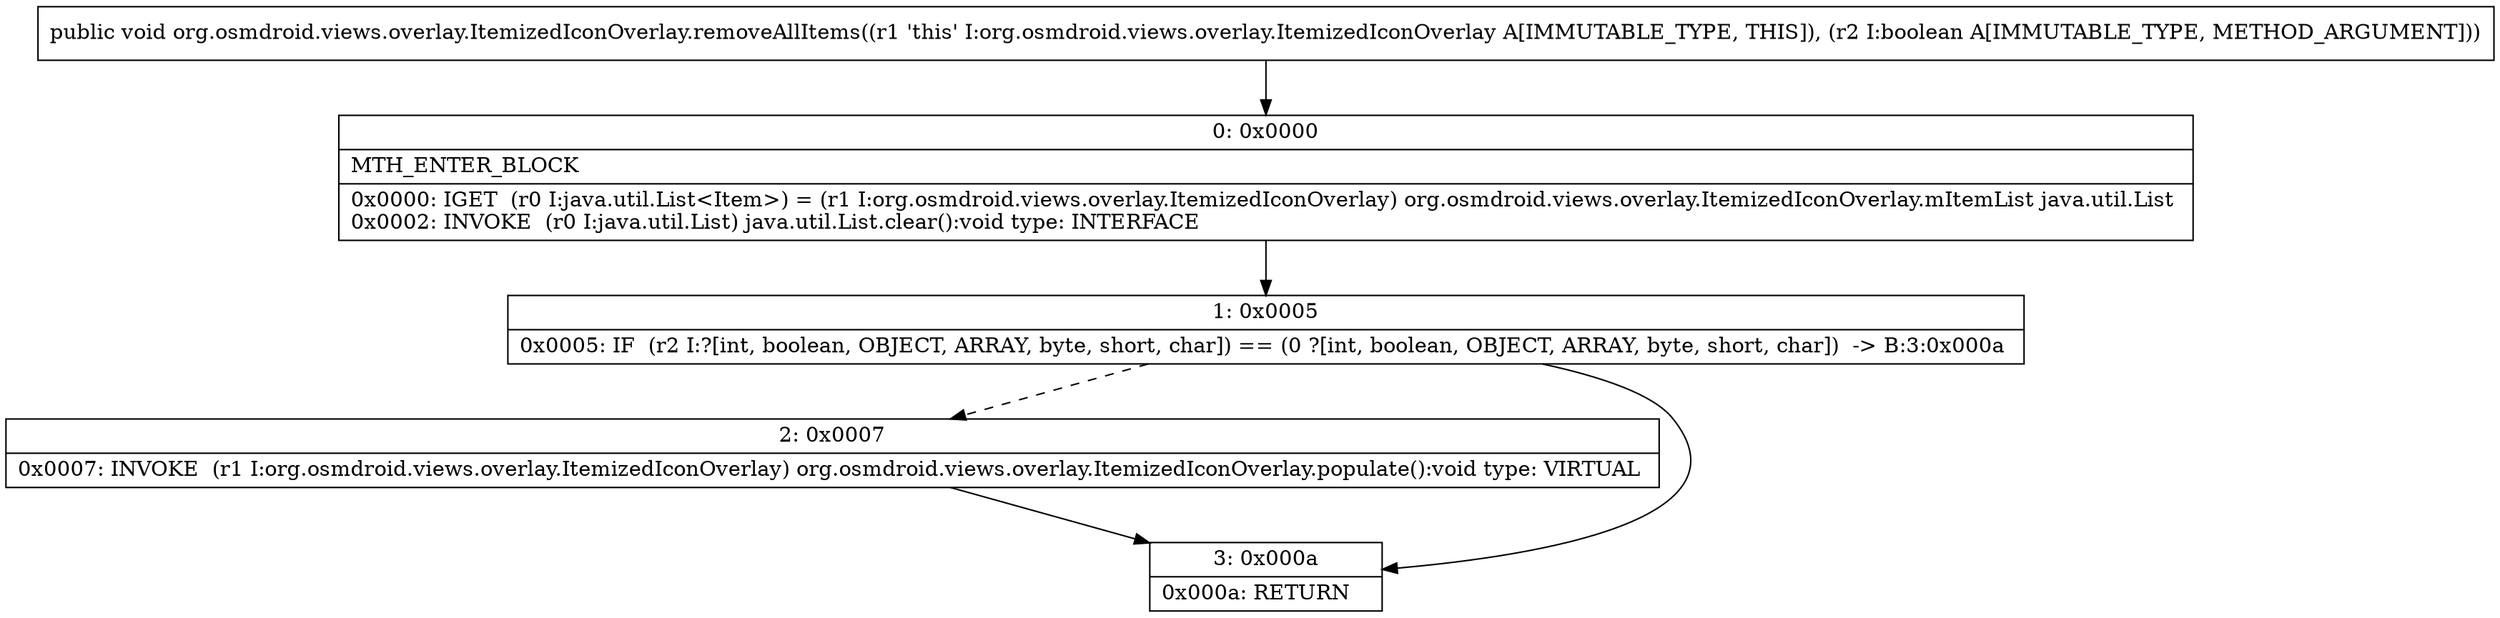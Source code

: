 digraph "CFG fororg.osmdroid.views.overlay.ItemizedIconOverlay.removeAllItems(Z)V" {
Node_0 [shape=record,label="{0\:\ 0x0000|MTH_ENTER_BLOCK\l|0x0000: IGET  (r0 I:java.util.List\<Item\>) = (r1 I:org.osmdroid.views.overlay.ItemizedIconOverlay) org.osmdroid.views.overlay.ItemizedIconOverlay.mItemList java.util.List \l0x0002: INVOKE  (r0 I:java.util.List) java.util.List.clear():void type: INTERFACE \l}"];
Node_1 [shape=record,label="{1\:\ 0x0005|0x0005: IF  (r2 I:?[int, boolean, OBJECT, ARRAY, byte, short, char]) == (0 ?[int, boolean, OBJECT, ARRAY, byte, short, char])  \-\> B:3:0x000a \l}"];
Node_2 [shape=record,label="{2\:\ 0x0007|0x0007: INVOKE  (r1 I:org.osmdroid.views.overlay.ItemizedIconOverlay) org.osmdroid.views.overlay.ItemizedIconOverlay.populate():void type: VIRTUAL \l}"];
Node_3 [shape=record,label="{3\:\ 0x000a|0x000a: RETURN   \l}"];
MethodNode[shape=record,label="{public void org.osmdroid.views.overlay.ItemizedIconOverlay.removeAllItems((r1 'this' I:org.osmdroid.views.overlay.ItemizedIconOverlay A[IMMUTABLE_TYPE, THIS]), (r2 I:boolean A[IMMUTABLE_TYPE, METHOD_ARGUMENT])) }"];
MethodNode -> Node_0;
Node_0 -> Node_1;
Node_1 -> Node_2[style=dashed];
Node_1 -> Node_3;
Node_2 -> Node_3;
}

